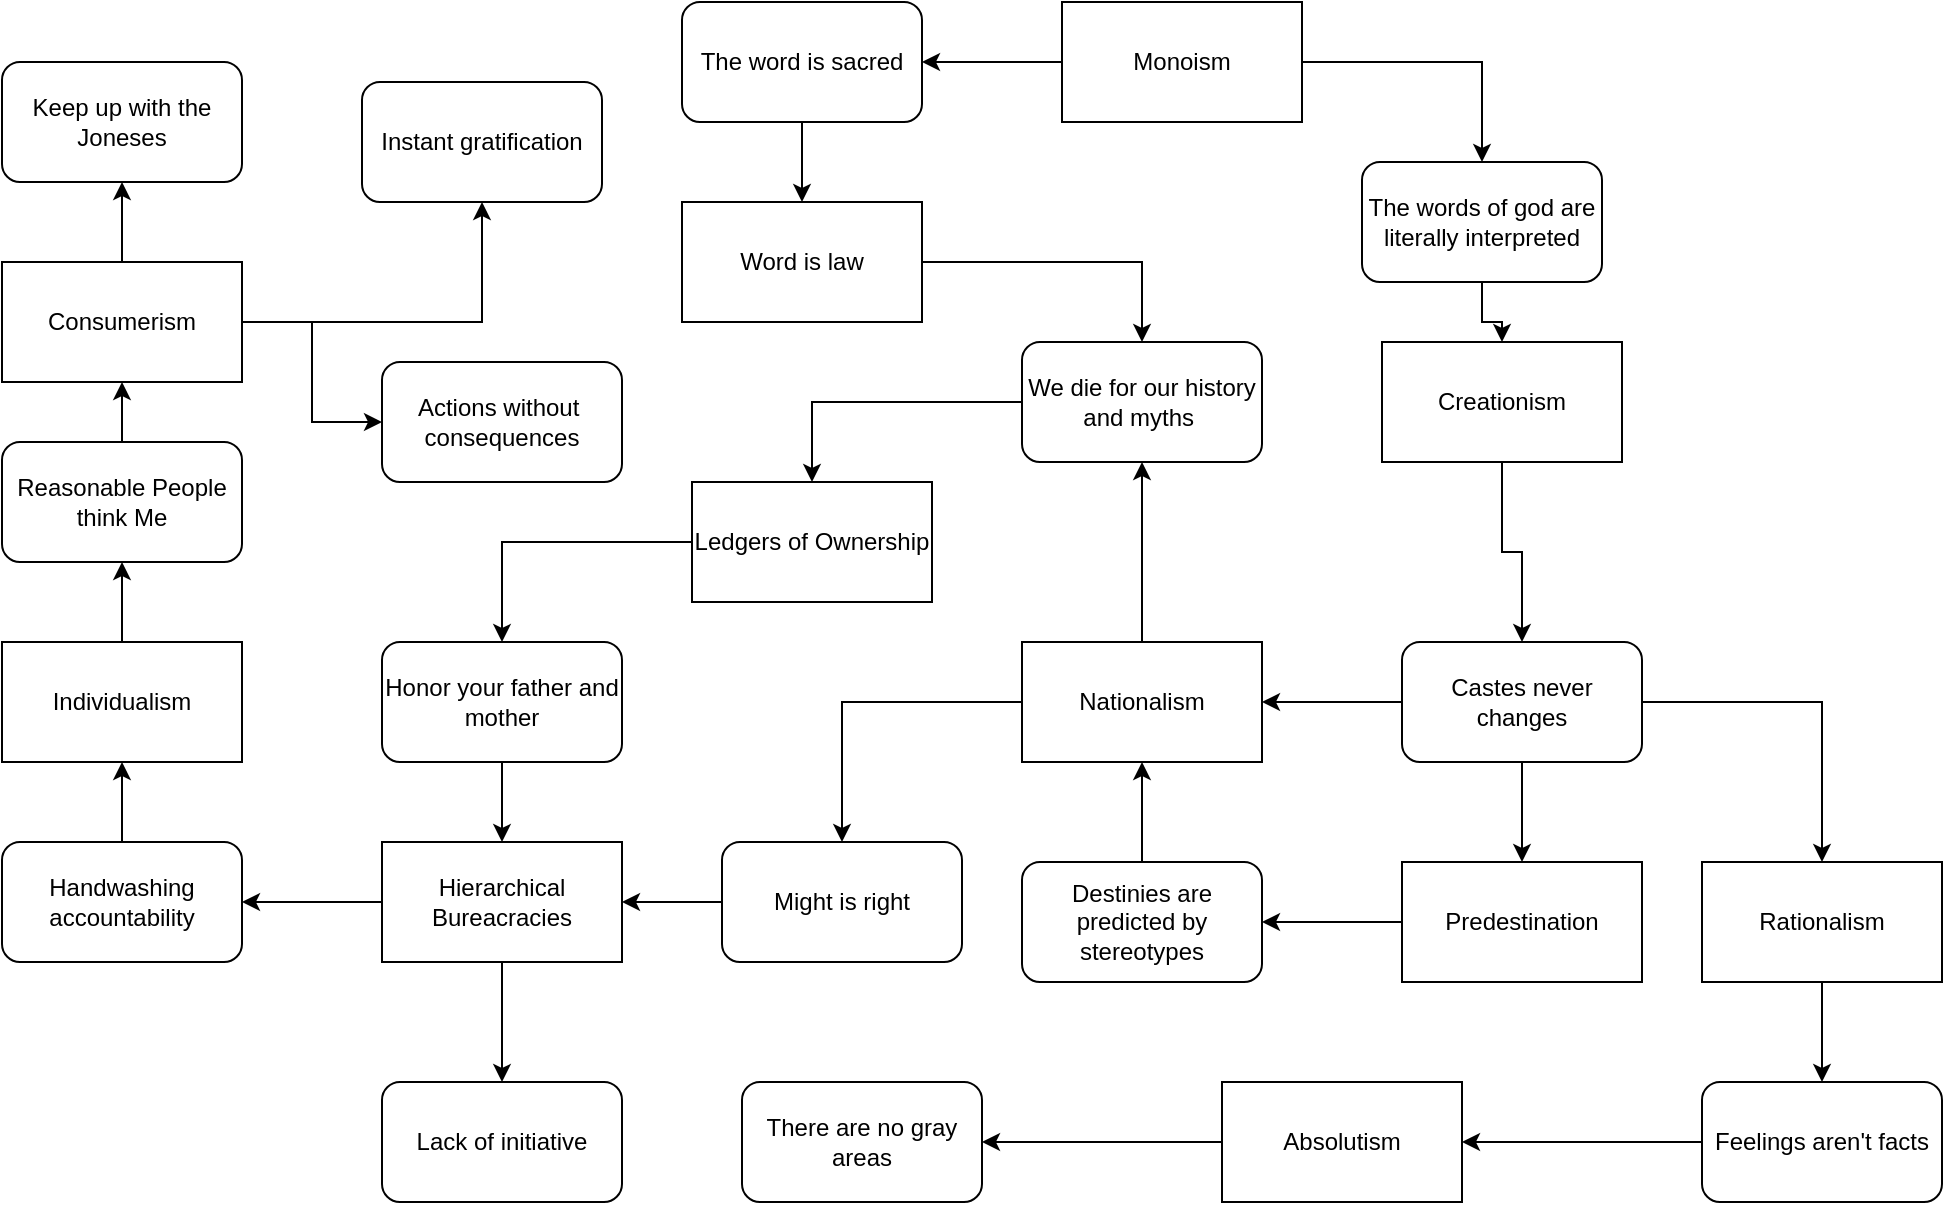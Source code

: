 <mxfile version="17.5.0" type="github">
  <diagram id="UsCKMXVSTxp-egwy1biC" name="Page-1">
    <mxGraphModel dx="1031" dy="699" grid="1" gridSize="10" guides="1" tooltips="1" connect="1" arrows="1" fold="1" page="1" pageScale="1" pageWidth="850" pageHeight="1100" math="0" shadow="0">
      <root>
        <mxCell id="0" />
        <mxCell id="1" parent="0" />
        <mxCell id="emyvE3eDgOfMS4Qi2Yjl-1" value="Keep up with the Joneses" style="rounded=1;whiteSpace=wrap;html=1;" vertex="1" parent="1">
          <mxGeometry x="20" y="70" width="120" height="60" as="geometry" />
        </mxCell>
        <mxCell id="emyvE3eDgOfMS4Qi2Yjl-67" value="" style="edgeStyle=orthogonalEdgeStyle;rounded=0;orthogonalLoop=1;jettySize=auto;html=1;" edge="1" parent="1" source="emyvE3eDgOfMS4Qi2Yjl-2" target="emyvE3eDgOfMS4Qi2Yjl-66">
          <mxGeometry relative="1" as="geometry" />
        </mxCell>
        <mxCell id="emyvE3eDgOfMS4Qi2Yjl-2" value="The word is sacred" style="rounded=1;whiteSpace=wrap;html=1;" vertex="1" parent="1">
          <mxGeometry x="360" y="40" width="120" height="60" as="geometry" />
        </mxCell>
        <mxCell id="emyvE3eDgOfMS4Qi2Yjl-63" value="" style="edgeStyle=orthogonalEdgeStyle;rounded=0;orthogonalLoop=1;jettySize=auto;html=1;" edge="1" parent="1" source="emyvE3eDgOfMS4Qi2Yjl-10" target="emyvE3eDgOfMS4Qi2Yjl-30">
          <mxGeometry relative="1" as="geometry" />
        </mxCell>
        <mxCell id="emyvE3eDgOfMS4Qi2Yjl-10" value="Might is right" style="rounded=1;whiteSpace=wrap;html=1;" vertex="1" parent="1">
          <mxGeometry x="380" y="460" width="120" height="60" as="geometry" />
        </mxCell>
        <mxCell id="emyvE3eDgOfMS4Qi2Yjl-56" value="" style="edgeStyle=orthogonalEdgeStyle;rounded=0;orthogonalLoop=1;jettySize=auto;html=1;" edge="1" parent="1" source="emyvE3eDgOfMS4Qi2Yjl-11" target="emyvE3eDgOfMS4Qi2Yjl-36">
          <mxGeometry relative="1" as="geometry" />
        </mxCell>
        <mxCell id="emyvE3eDgOfMS4Qi2Yjl-60" value="" style="edgeStyle=orthogonalEdgeStyle;rounded=0;orthogonalLoop=1;jettySize=auto;html=1;" edge="1" parent="1" source="emyvE3eDgOfMS4Qi2Yjl-11" target="emyvE3eDgOfMS4Qi2Yjl-34">
          <mxGeometry relative="1" as="geometry" />
        </mxCell>
        <mxCell id="emyvE3eDgOfMS4Qi2Yjl-61" value="" style="edgeStyle=orthogonalEdgeStyle;rounded=0;orthogonalLoop=1;jettySize=auto;html=1;" edge="1" parent="1" source="emyvE3eDgOfMS4Qi2Yjl-11" target="emyvE3eDgOfMS4Qi2Yjl-31">
          <mxGeometry relative="1" as="geometry" />
        </mxCell>
        <mxCell id="emyvE3eDgOfMS4Qi2Yjl-11" value="Castes never changes" style="rounded=1;whiteSpace=wrap;html=1;" vertex="1" parent="1">
          <mxGeometry x="720" y="360" width="120" height="60" as="geometry" />
        </mxCell>
        <mxCell id="emyvE3eDgOfMS4Qi2Yjl-59" value="" style="edgeStyle=orthogonalEdgeStyle;rounded=0;orthogonalLoop=1;jettySize=auto;html=1;" edge="1" parent="1" source="emyvE3eDgOfMS4Qi2Yjl-12" target="emyvE3eDgOfMS4Qi2Yjl-35">
          <mxGeometry relative="1" as="geometry" />
        </mxCell>
        <mxCell id="emyvE3eDgOfMS4Qi2Yjl-12" value="Feelings aren&#39;t facts" style="rounded=1;whiteSpace=wrap;html=1;" vertex="1" parent="1">
          <mxGeometry x="870" y="580" width="120" height="60" as="geometry" />
        </mxCell>
        <mxCell id="emyvE3eDgOfMS4Qi2Yjl-13" value="There are no gray areas" style="rounded=1;whiteSpace=wrap;html=1;" vertex="1" parent="1">
          <mxGeometry x="390" y="580" width="120" height="60" as="geometry" />
        </mxCell>
        <mxCell id="emyvE3eDgOfMS4Qi2Yjl-57" value="" style="edgeStyle=orthogonalEdgeStyle;rounded=0;orthogonalLoop=1;jettySize=auto;html=1;" edge="1" parent="1" source="emyvE3eDgOfMS4Qi2Yjl-14" target="emyvE3eDgOfMS4Qi2Yjl-32">
          <mxGeometry relative="1" as="geometry" />
        </mxCell>
        <mxCell id="emyvE3eDgOfMS4Qi2Yjl-14" value="Reasonable People think Me" style="rounded=1;whiteSpace=wrap;html=1;" vertex="1" parent="1">
          <mxGeometry x="20" y="260" width="120" height="60" as="geometry" />
        </mxCell>
        <mxCell id="emyvE3eDgOfMS4Qi2Yjl-58" value="" style="edgeStyle=orthogonalEdgeStyle;rounded=0;orthogonalLoop=1;jettySize=auto;html=1;" edge="1" parent="1" source="emyvE3eDgOfMS4Qi2Yjl-15" target="emyvE3eDgOfMS4Qi2Yjl-33">
          <mxGeometry relative="1" as="geometry" />
        </mxCell>
        <mxCell id="emyvE3eDgOfMS4Qi2Yjl-15" value="Handwashing&lt;br&gt;accountability" style="rounded=1;whiteSpace=wrap;html=1;" vertex="1" parent="1">
          <mxGeometry x="20" y="460" width="120" height="60" as="geometry" />
        </mxCell>
        <mxCell id="emyvE3eDgOfMS4Qi2Yjl-16" value="Lack of initiative" style="rounded=1;whiteSpace=wrap;html=1;" vertex="1" parent="1">
          <mxGeometry x="210" y="580" width="120" height="60" as="geometry" />
        </mxCell>
        <mxCell id="emyvE3eDgOfMS4Qi2Yjl-54" value="" style="edgeStyle=orthogonalEdgeStyle;rounded=0;orthogonalLoop=1;jettySize=auto;html=1;" edge="1" parent="1" source="emyvE3eDgOfMS4Qi2Yjl-17" target="emyvE3eDgOfMS4Qi2Yjl-48">
          <mxGeometry relative="1" as="geometry" />
        </mxCell>
        <mxCell id="emyvE3eDgOfMS4Qi2Yjl-17" value="The words of god are literally interpreted" style="rounded=1;whiteSpace=wrap;html=1;" vertex="1" parent="1">
          <mxGeometry x="700" y="120" width="120" height="60" as="geometry" />
        </mxCell>
        <mxCell id="emyvE3eDgOfMS4Qi2Yjl-62" value="" style="edgeStyle=orthogonalEdgeStyle;rounded=0;orthogonalLoop=1;jettySize=auto;html=1;" edge="1" parent="1" source="emyvE3eDgOfMS4Qi2Yjl-18" target="emyvE3eDgOfMS4Qi2Yjl-36">
          <mxGeometry relative="1" as="geometry" />
        </mxCell>
        <mxCell id="emyvE3eDgOfMS4Qi2Yjl-18" value="Destinies are predicted by stereotypes" style="rounded=1;whiteSpace=wrap;html=1;" vertex="1" parent="1">
          <mxGeometry x="530" y="470" width="120" height="60" as="geometry" />
        </mxCell>
        <mxCell id="emyvE3eDgOfMS4Qi2Yjl-19" value="Actions without&amp;nbsp; consequences" style="rounded=1;whiteSpace=wrap;html=1;" vertex="1" parent="1">
          <mxGeometry x="210" y="220" width="120" height="60" as="geometry" />
        </mxCell>
        <mxCell id="emyvE3eDgOfMS4Qi2Yjl-20" value="Instant gratification" style="rounded=1;whiteSpace=wrap;html=1;" vertex="1" parent="1">
          <mxGeometry x="200" y="80" width="120" height="60" as="geometry" />
        </mxCell>
        <mxCell id="emyvE3eDgOfMS4Qi2Yjl-65" value="" style="edgeStyle=orthogonalEdgeStyle;rounded=0;orthogonalLoop=1;jettySize=auto;html=1;" edge="1" parent="1" source="emyvE3eDgOfMS4Qi2Yjl-21" target="emyvE3eDgOfMS4Qi2Yjl-29">
          <mxGeometry relative="1" as="geometry" />
        </mxCell>
        <mxCell id="emyvE3eDgOfMS4Qi2Yjl-21" value="We die for our history and myths&amp;nbsp;" style="rounded=1;whiteSpace=wrap;html=1;" vertex="1" parent="1">
          <mxGeometry x="530" y="210" width="120" height="60" as="geometry" />
        </mxCell>
        <mxCell id="emyvE3eDgOfMS4Qi2Yjl-64" value="" style="edgeStyle=orthogonalEdgeStyle;rounded=0;orthogonalLoop=1;jettySize=auto;html=1;" edge="1" parent="1" source="emyvE3eDgOfMS4Qi2Yjl-22" target="emyvE3eDgOfMS4Qi2Yjl-30">
          <mxGeometry relative="1" as="geometry" />
        </mxCell>
        <mxCell id="emyvE3eDgOfMS4Qi2Yjl-22" value="Honor your father and mother" style="rounded=1;whiteSpace=wrap;html=1;" vertex="1" parent="1">
          <mxGeometry x="210" y="360" width="120" height="60" as="geometry" />
        </mxCell>
        <mxCell id="emyvE3eDgOfMS4Qi2Yjl-50" value="" style="edgeStyle=orthogonalEdgeStyle;rounded=0;orthogonalLoop=1;jettySize=auto;html=1;" edge="1" parent="1" source="emyvE3eDgOfMS4Qi2Yjl-28" target="emyvE3eDgOfMS4Qi2Yjl-2">
          <mxGeometry relative="1" as="geometry" />
        </mxCell>
        <mxCell id="emyvE3eDgOfMS4Qi2Yjl-51" value="" style="edgeStyle=orthogonalEdgeStyle;rounded=0;orthogonalLoop=1;jettySize=auto;html=1;" edge="1" parent="1" source="emyvE3eDgOfMS4Qi2Yjl-28" target="emyvE3eDgOfMS4Qi2Yjl-17">
          <mxGeometry relative="1" as="geometry" />
        </mxCell>
        <mxCell id="emyvE3eDgOfMS4Qi2Yjl-28" value="Monoism" style="rounded=0;whiteSpace=wrap;html=1;" vertex="1" parent="1">
          <mxGeometry x="550" y="40" width="120" height="60" as="geometry" />
        </mxCell>
        <mxCell id="emyvE3eDgOfMS4Qi2Yjl-38" value="" style="edgeStyle=orthogonalEdgeStyle;rounded=0;orthogonalLoop=1;jettySize=auto;html=1;" edge="1" parent="1" source="emyvE3eDgOfMS4Qi2Yjl-29" target="emyvE3eDgOfMS4Qi2Yjl-22">
          <mxGeometry relative="1" as="geometry" />
        </mxCell>
        <mxCell id="emyvE3eDgOfMS4Qi2Yjl-29" value="Ledgers of Ownership" style="rounded=0;whiteSpace=wrap;html=1;" vertex="1" parent="1">
          <mxGeometry x="365" y="280" width="120" height="60" as="geometry" />
        </mxCell>
        <mxCell id="emyvE3eDgOfMS4Qi2Yjl-37" value="" style="edgeStyle=orthogonalEdgeStyle;rounded=0;orthogonalLoop=1;jettySize=auto;html=1;" edge="1" parent="1" source="emyvE3eDgOfMS4Qi2Yjl-30" target="emyvE3eDgOfMS4Qi2Yjl-16">
          <mxGeometry relative="1" as="geometry" />
        </mxCell>
        <mxCell id="emyvE3eDgOfMS4Qi2Yjl-39" value="" style="edgeStyle=orthogonalEdgeStyle;rounded=0;orthogonalLoop=1;jettySize=auto;html=1;" edge="1" parent="1" source="emyvE3eDgOfMS4Qi2Yjl-30" target="emyvE3eDgOfMS4Qi2Yjl-15">
          <mxGeometry relative="1" as="geometry" />
        </mxCell>
        <mxCell id="emyvE3eDgOfMS4Qi2Yjl-30" value="Hierarchical&lt;br&gt;Bureacracies" style="rounded=0;whiteSpace=wrap;html=1;" vertex="1" parent="1">
          <mxGeometry x="210" y="460" width="120" height="60" as="geometry" />
        </mxCell>
        <mxCell id="emyvE3eDgOfMS4Qi2Yjl-43" value="" style="edgeStyle=orthogonalEdgeStyle;rounded=0;orthogonalLoop=1;jettySize=auto;html=1;" edge="1" parent="1" source="emyvE3eDgOfMS4Qi2Yjl-31" target="emyvE3eDgOfMS4Qi2Yjl-12">
          <mxGeometry relative="1" as="geometry" />
        </mxCell>
        <mxCell id="emyvE3eDgOfMS4Qi2Yjl-31" value="Rationalism" style="rounded=0;whiteSpace=wrap;html=1;" vertex="1" parent="1">
          <mxGeometry x="870" y="470" width="120" height="60" as="geometry" />
        </mxCell>
        <mxCell id="emyvE3eDgOfMS4Qi2Yjl-45" value="" style="edgeStyle=orthogonalEdgeStyle;rounded=0;orthogonalLoop=1;jettySize=auto;html=1;" edge="1" parent="1" source="emyvE3eDgOfMS4Qi2Yjl-32" target="emyvE3eDgOfMS4Qi2Yjl-1">
          <mxGeometry relative="1" as="geometry" />
        </mxCell>
        <mxCell id="emyvE3eDgOfMS4Qi2Yjl-52" value="" style="edgeStyle=orthogonalEdgeStyle;rounded=0;orthogonalLoop=1;jettySize=auto;html=1;" edge="1" parent="1" source="emyvE3eDgOfMS4Qi2Yjl-32" target="emyvE3eDgOfMS4Qi2Yjl-20">
          <mxGeometry relative="1" as="geometry" />
        </mxCell>
        <mxCell id="emyvE3eDgOfMS4Qi2Yjl-53" value="" style="edgeStyle=orthogonalEdgeStyle;rounded=0;orthogonalLoop=1;jettySize=auto;html=1;" edge="1" parent="1" source="emyvE3eDgOfMS4Qi2Yjl-32" target="emyvE3eDgOfMS4Qi2Yjl-19">
          <mxGeometry relative="1" as="geometry" />
        </mxCell>
        <mxCell id="emyvE3eDgOfMS4Qi2Yjl-32" value="Consumerism" style="rounded=0;whiteSpace=wrap;html=1;" vertex="1" parent="1">
          <mxGeometry x="20" y="170" width="120" height="60" as="geometry" />
        </mxCell>
        <mxCell id="emyvE3eDgOfMS4Qi2Yjl-42" value="" style="edgeStyle=orthogonalEdgeStyle;rounded=0;orthogonalLoop=1;jettySize=auto;html=1;" edge="1" parent="1" source="emyvE3eDgOfMS4Qi2Yjl-33" target="emyvE3eDgOfMS4Qi2Yjl-14">
          <mxGeometry relative="1" as="geometry" />
        </mxCell>
        <mxCell id="emyvE3eDgOfMS4Qi2Yjl-33" value="Individualism" style="rounded=0;whiteSpace=wrap;html=1;" vertex="1" parent="1">
          <mxGeometry x="20" y="360" width="120" height="60" as="geometry" />
        </mxCell>
        <mxCell id="emyvE3eDgOfMS4Qi2Yjl-41" value="" style="edgeStyle=orthogonalEdgeStyle;rounded=0;orthogonalLoop=1;jettySize=auto;html=1;" edge="1" parent="1" source="emyvE3eDgOfMS4Qi2Yjl-34" target="emyvE3eDgOfMS4Qi2Yjl-18">
          <mxGeometry relative="1" as="geometry" />
        </mxCell>
        <mxCell id="emyvE3eDgOfMS4Qi2Yjl-34" value="Predestination" style="rounded=0;whiteSpace=wrap;html=1;" vertex="1" parent="1">
          <mxGeometry x="720" y="470" width="120" height="60" as="geometry" />
        </mxCell>
        <mxCell id="emyvE3eDgOfMS4Qi2Yjl-40" value="" style="edgeStyle=orthogonalEdgeStyle;rounded=0;orthogonalLoop=1;jettySize=auto;html=1;" edge="1" parent="1" source="emyvE3eDgOfMS4Qi2Yjl-35" target="emyvE3eDgOfMS4Qi2Yjl-13">
          <mxGeometry relative="1" as="geometry" />
        </mxCell>
        <mxCell id="emyvE3eDgOfMS4Qi2Yjl-35" value="Absolutism" style="rounded=0;whiteSpace=wrap;html=1;" vertex="1" parent="1">
          <mxGeometry x="630" y="580" width="120" height="60" as="geometry" />
        </mxCell>
        <mxCell id="emyvE3eDgOfMS4Qi2Yjl-44" value="" style="edgeStyle=orthogonalEdgeStyle;rounded=0;orthogonalLoop=1;jettySize=auto;html=1;" edge="1" parent="1" source="emyvE3eDgOfMS4Qi2Yjl-36" target="emyvE3eDgOfMS4Qi2Yjl-21">
          <mxGeometry relative="1" as="geometry" />
        </mxCell>
        <mxCell id="emyvE3eDgOfMS4Qi2Yjl-47" value="" style="edgeStyle=orthogonalEdgeStyle;rounded=0;orthogonalLoop=1;jettySize=auto;html=1;" edge="1" parent="1" source="emyvE3eDgOfMS4Qi2Yjl-36" target="emyvE3eDgOfMS4Qi2Yjl-10">
          <mxGeometry relative="1" as="geometry" />
        </mxCell>
        <mxCell id="emyvE3eDgOfMS4Qi2Yjl-36" value="Nationalism" style="rounded=0;whiteSpace=wrap;html=1;" vertex="1" parent="1">
          <mxGeometry x="530" y="360" width="120" height="60" as="geometry" />
        </mxCell>
        <mxCell id="emyvE3eDgOfMS4Qi2Yjl-49" value="" style="edgeStyle=orthogonalEdgeStyle;rounded=0;orthogonalLoop=1;jettySize=auto;html=1;" edge="1" parent="1" source="emyvE3eDgOfMS4Qi2Yjl-48" target="emyvE3eDgOfMS4Qi2Yjl-11">
          <mxGeometry relative="1" as="geometry" />
        </mxCell>
        <mxCell id="emyvE3eDgOfMS4Qi2Yjl-48" value="Creationism" style="rounded=0;whiteSpace=wrap;html=1;" vertex="1" parent="1">
          <mxGeometry x="710" y="210" width="120" height="60" as="geometry" />
        </mxCell>
        <mxCell id="emyvE3eDgOfMS4Qi2Yjl-69" value="" style="edgeStyle=orthogonalEdgeStyle;rounded=0;orthogonalLoop=1;jettySize=auto;html=1;" edge="1" parent="1" source="emyvE3eDgOfMS4Qi2Yjl-66" target="emyvE3eDgOfMS4Qi2Yjl-21">
          <mxGeometry relative="1" as="geometry" />
        </mxCell>
        <mxCell id="emyvE3eDgOfMS4Qi2Yjl-66" value="Word is law" style="rounded=0;whiteSpace=wrap;html=1;" vertex="1" parent="1">
          <mxGeometry x="360" y="140" width="120" height="60" as="geometry" />
        </mxCell>
      </root>
    </mxGraphModel>
  </diagram>
</mxfile>
